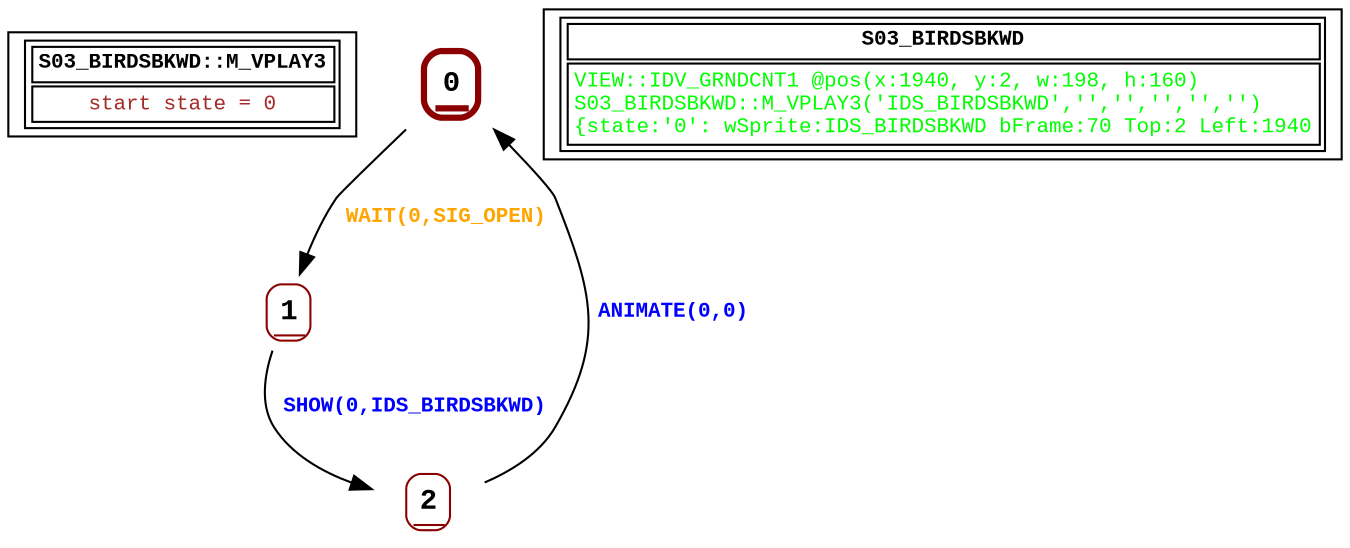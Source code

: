 digraph Automaton {
 fontname="Courier New"
	node [shape=oval, fontname="Courier New"];
	filename[shape = record, fontsize=10, label=< <table border="1"><tr><td><b>S03_BIRDSBKWD::M_VPLAY3<br align="left"/></b></td></tr>
<tr><td><font point-size="10" color ="brown">start state = 0<br align="left"/></font></td></tr></table>>
];
	0[shape = none, fontsize=14, label=< <table border="3" color="darkred" style="rounded"><tr><td sides="b"><b>0<br align="left"/></b></td></tr>
</table>>];
"0" -> "1" [fontcolor=orange,fontsize=10,fontname="Courier New", label=< <table border="0"><tr><td><b>WAIT(0,SIG_OPEN)<br align="left"/></b></td></tr>
</table>>
];
	1[shape = none, fontsize=14, label=< <table border="1" color="darkred" style="rounded"><tr><td sides="b"><b>1<br align="left"/></b></td></tr>
</table>>];
"1" -> "2" [fontcolor=blue,fontsize=10,fontname="Courier New", label=< <table border="0"><tr><td><b>SHOW(0,IDS_BIRDSBKWD)<br align="left"/></b></td></tr>
</table>>
];
	2[shape = none, fontsize=14, label=< <table border="1" color="darkred" style="rounded"><tr><td sides="b"><b>2<br align="left"/></b></td></tr>
</table>>];
"2" -> "0" [fontcolor=blue,fontsize=10,fontname="Courier New", label=< <table border="0"><tr><td><b>ANIMATE(0,0)<br align="left"/></b></td></tr>
</table>>
];
	status[shape = record, fontsize=10, label=< <table border="1"><tr><td><b>S03_BIRDSBKWD<br align="left"/></b></td></tr>
<tr><td><font point-size="10" color ="green">VIEW::IDV_GRNDCNT1 @pos(x:1940, y:2, w:198, h:160)<br align="left"/>S03_BIRDSBKWD::M_VPLAY3(&apos;IDS_BIRDSBKWD&apos;,&apos;&apos;,&apos;&apos;,&apos;&apos;,&apos;&apos;,&apos;&apos;)<br align="left"/>			&#123;state:&apos;0&apos;: wSprite:IDS_BIRDSBKWD bFrame:70 Top:2 Left:1940<br align="left"/></font></td></tr></table>>
];
}
